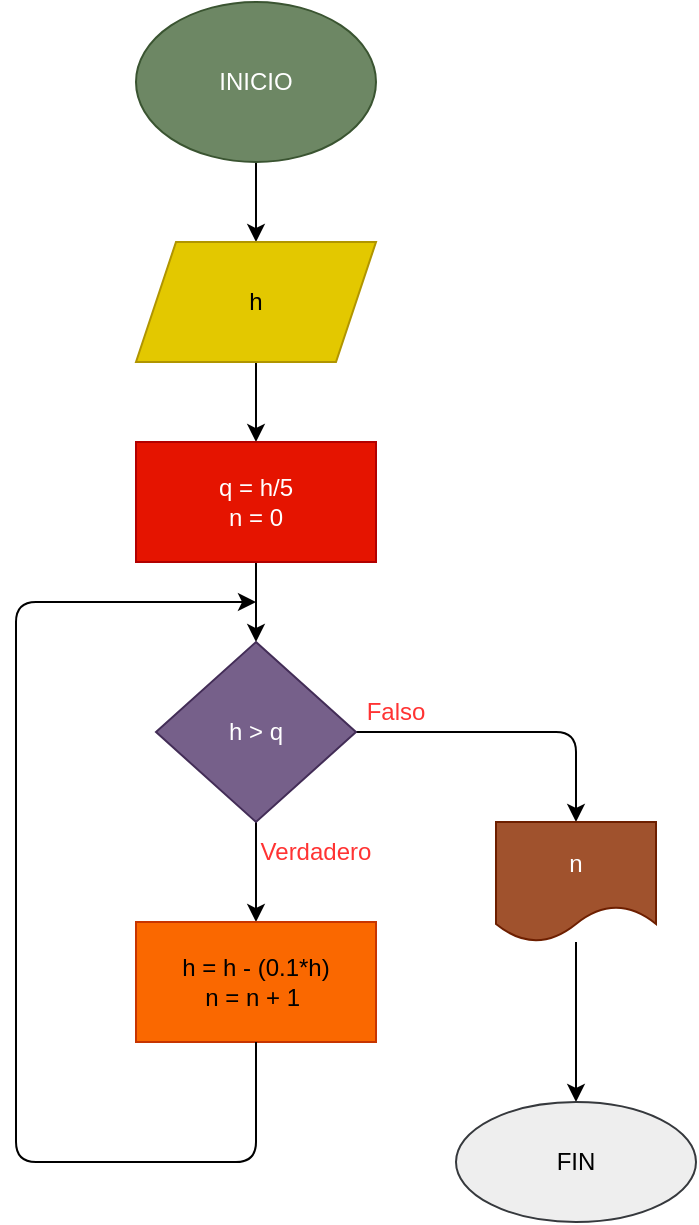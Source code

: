 <mxfile>
    <diagram id="mCXSH18QpuFgLhwYrXi9" name="Página-1">
        <mxGraphModel dx="1820" dy="518" grid="1" gridSize="10" guides="1" tooltips="1" connect="1" arrows="1" fold="1" page="1" pageScale="1" pageWidth="827" pageHeight="1169" math="0" shadow="0">
            <root>
                <mxCell id="0"/>
                <mxCell id="1" parent="0"/>
                <mxCell id="4" value="" style="edgeStyle=none;html=1;" edge="1" parent="1" source="2" target="3">
                    <mxGeometry relative="1" as="geometry"/>
                </mxCell>
                <mxCell id="2" value="INICIO" style="ellipse;whiteSpace=wrap;html=1;fillColor=#6d8764;strokeColor=#3A5431;fontColor=#ffffff;" vertex="1" parent="1">
                    <mxGeometry x="40" y="40" width="120" height="80" as="geometry"/>
                </mxCell>
                <mxCell id="6" value="" style="edgeStyle=none;html=1;" edge="1" parent="1" source="3" target="5">
                    <mxGeometry relative="1" as="geometry"/>
                </mxCell>
                <mxCell id="3" value="h" style="shape=parallelogram;perimeter=parallelogramPerimeter;whiteSpace=wrap;html=1;fixedSize=1;fillColor=#e3c800;fontColor=#000000;strokeColor=#B09500;" vertex="1" parent="1">
                    <mxGeometry x="40" y="160" width="120" height="60" as="geometry"/>
                </mxCell>
                <mxCell id="8" value="" style="edgeStyle=none;html=1;" edge="1" parent="1" source="5" target="7">
                    <mxGeometry relative="1" as="geometry"/>
                </mxCell>
                <mxCell id="5" value="q = h/5&lt;br&gt;n = 0" style="whiteSpace=wrap;html=1;fillColor=#e51400;fontColor=#ffffff;strokeColor=#B20000;" vertex="1" parent="1">
                    <mxGeometry x="40" y="260" width="120" height="60" as="geometry"/>
                </mxCell>
                <mxCell id="10" value="" style="edgeStyle=none;html=1;" edge="1" parent="1" source="7" target="9">
                    <mxGeometry relative="1" as="geometry"/>
                </mxCell>
                <mxCell id="13" value="" style="edgeStyle=none;html=1;exitX=1;exitY=0.5;exitDx=0;exitDy=0;entryX=0.5;entryY=0;entryDx=0;entryDy=0;" edge="1" parent="1" source="7" target="12">
                    <mxGeometry relative="1" as="geometry">
                        <Array as="points">
                            <mxPoint x="260" y="405"/>
                        </Array>
                    </mxGeometry>
                </mxCell>
                <mxCell id="7" value="h &amp;gt; q" style="rhombus;whiteSpace=wrap;html=1;fillColor=#76608a;fontColor=#ffffff;strokeColor=#432D57;" vertex="1" parent="1">
                    <mxGeometry x="50" y="360" width="100" height="90" as="geometry"/>
                </mxCell>
                <mxCell id="9" value="h = h - (0.1*h)&lt;br&gt;n = n + 1&amp;nbsp;" style="whiteSpace=wrap;html=1;fillColor=#fa6800;strokeColor=#C73500;fontColor=#000000;" vertex="1" parent="1">
                    <mxGeometry x="40" y="500" width="120" height="60" as="geometry"/>
                </mxCell>
                <mxCell id="11" value="" style="endArrow=classic;html=1;exitX=0.5;exitY=1;exitDx=0;exitDy=0;" edge="1" parent="1" source="9">
                    <mxGeometry width="50" height="50" relative="1" as="geometry">
                        <mxPoint x="70" y="390" as="sourcePoint"/>
                        <mxPoint x="100" y="340" as="targetPoint"/>
                        <Array as="points">
                            <mxPoint x="100" y="620"/>
                            <mxPoint x="-20" y="620"/>
                            <mxPoint x="-20" y="340"/>
                        </Array>
                    </mxGeometry>
                </mxCell>
                <mxCell id="15" value="" style="edgeStyle=none;html=1;" edge="1" parent="1" source="12" target="14">
                    <mxGeometry relative="1" as="geometry"/>
                </mxCell>
                <mxCell id="12" value="n" style="shape=document;whiteSpace=wrap;html=1;boundedLbl=1;fillColor=#a0522d;strokeColor=#6D1F00;fontColor=#ffffff;" vertex="1" parent="1">
                    <mxGeometry x="220" y="450" width="80" height="60" as="geometry"/>
                </mxCell>
                <mxCell id="14" value="&lt;font color=&quot;#000000&quot;&gt;FIN&lt;/font&gt;" style="ellipse;whiteSpace=wrap;html=1;fillColor=#eeeeee;strokeColor=#36393d;" vertex="1" parent="1">
                    <mxGeometry x="200" y="590" width="120" height="60" as="geometry"/>
                </mxCell>
                <mxCell id="16" value="&lt;font color=&quot;#ff3333&quot;&gt;Falso&lt;/font&gt;" style="text;html=1;strokeColor=none;fillColor=none;align=center;verticalAlign=middle;whiteSpace=wrap;rounded=0;fontColor=#000000;" vertex="1" parent="1">
                    <mxGeometry x="140" y="380" width="60" height="30" as="geometry"/>
                </mxCell>
                <mxCell id="17" value="Verdadero" style="text;html=1;strokeColor=none;fillColor=none;align=center;verticalAlign=middle;whiteSpace=wrap;rounded=0;fontColor=#FF3333;" vertex="1" parent="1">
                    <mxGeometry x="100" y="450" width="60" height="30" as="geometry"/>
                </mxCell>
            </root>
        </mxGraphModel>
    </diagram>
</mxfile>